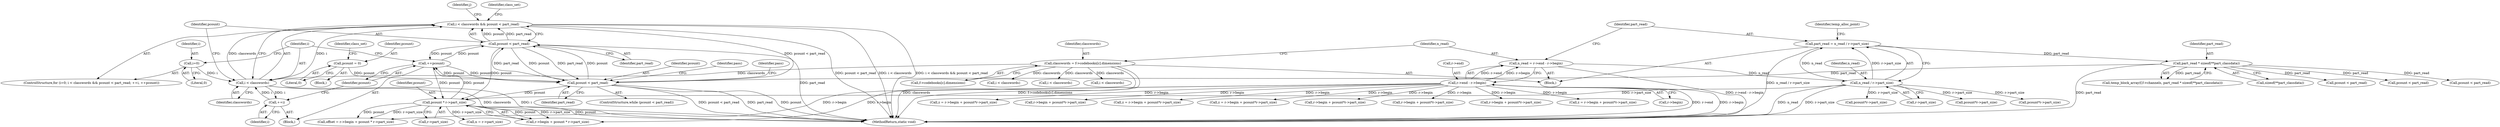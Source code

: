 digraph "0_stb_244d83bc3d859293f55812d48b3db168e581f6ab@API" {
"1000827" [label="(Call,i < classwords && pcount < part_read)"];
"1000828" [label="(Call,i < classwords)"];
"1000835" [label="(Call,++i)"];
"1000824" [label="(Call,i=0)"];
"1000134" [label="(Call,classwords = f->codebooks[c].dimensions)"];
"1000831" [label="(Call,pcount < part_read)"];
"1000837" [label="(Call,++pcount)"];
"1000894" [label="(Call,pcount * r->part_size)"];
"1000767" [label="(Call,pcount < part_read)"];
"1000759" [label="(Call,pcount = 0)"];
"1000176" [label="(Call,part_read * sizeof(**part_classdata))"];
"1000154" [label="(Call,part_read = n_read / r->part_size)"];
"1000156" [label="(Call,n_read / r->part_size)"];
"1000144" [label="(Call,n_read = r->end - r->begin)"];
"1000146" [label="(Call,r->end - r->begin)"];
"1000136" [label="(Call,f->codebooks[c].dimensions)"];
"1000150" [label="(Call,r->begin)"];
"1000653" [label="(Call,i < classwords)"];
"1000842" [label="(Identifier,j)"];
"1000329" [label="(Call,i < classwords)"];
"1000764" [label="(Identifier,class_set)"];
"1000836" [label="(Identifier,i)"];
"1000934" [label="(MethodReturn,static void)"];
"1000826" [label="(Literal,0)"];
"1000145" [label="(Identifier,n_read)"];
"1000271" [label="(Call,pcount*r->part_size)"];
"1000171" [label="(Call,temp_block_array(f,f->channels, part_read * sizeof(**part_classdata)))"];
"1000135" [label="(Identifier,classwords)"];
"1000176" [label="(Call,part_read * sizeof(**part_classdata))"];
"1000896" [label="(Call,r->part_size)"];
"1000823" [label="(ControlStructure,for (i=0; i < classwords && pcount < part_read; ++i, ++pcount))"];
"1000177" [label="(Identifier,part_read)"];
"1000761" [label="(Literal,0)"];
"1000766" [label="(ControlStructure,while (pcount < part_read))"];
"1000163" [label="(Identifier,temp_alloc_point)"];
"1000760" [label="(Identifier,pcount)"];
"1000890" [label="(Call,r->begin + pcount * r->part_size)"];
"1000154" [label="(Call,part_read = n_read / r->part_size)"];
"1000666" [label="(Call,z = r->begin + pcount*r->part_size)"];
"1000134" [label="(Call,classwords = f->codebooks[c].dimensions)"];
"1000158" [label="(Call,r->part_size)"];
"1000838" [label="(Identifier,pcount)"];
"1000668" [label="(Call,r->begin + pcount*r->part_size)"];
"1000895" [label="(Identifier,pcount)"];
"1000837" [label="(Call,++pcount)"];
"1000595" [label="(Call,pcount*r->part_size)"];
"1000825" [label="(Identifier,i)"];
"1000265" [label="(Call,z = r->begin + pcount*r->part_size)"];
"1000439" [label="(Call,pcount*r->part_size)"];
"1000155" [label="(Identifier,part_read)"];
"1000759" [label="(Call,pcount = 0)"];
"1000433" [label="(Call,z = r->begin + pcount*r->part_size)"];
"1000178" [label="(Call,sizeof(**part_classdata))"];
"1000147" [label="(Call,r->end)"];
"1000435" [label="(Call,r->begin + pcount*r->part_size)"];
"1000827" [label="(Call,i < classwords && pcount < part_read)"];
"1000768" [label="(Identifier,pcount)"];
"1000830" [label="(Identifier,classwords)"];
"1000835" [label="(Call,++i)"];
"1000828" [label="(Call,i < classwords)"];
"1000832" [label="(Identifier,pcount)"];
"1000900" [label="(Call,n = r->part_size)"];
"1000146" [label="(Call,r->end - r->begin)"];
"1000591" [label="(Call,r->begin + pcount*r->part_size)"];
"1000157" [label="(Identifier,n_read)"];
"1000829" [label="(Identifier,i)"];
"1000824" [label="(Call,i=0)"];
"1000833" [label="(Identifier,part_read)"];
"1000924" [label="(Identifier,class_set)"];
"1000260" [label="(Call,pcount < part_read)"];
"1000757" [label="(Block,)"];
"1000756" [label="(Identifier,pass)"];
"1000584" [label="(Call,pcount < part_read)"];
"1000493" [label="(Call,i < classwords)"];
"1000773" [label="(Identifier,pass)"];
"1000267" [label="(Call,r->begin + pcount*r->part_size)"];
"1000767" [label="(Call,pcount < part_read)"];
"1000769" [label="(Identifier,part_read)"];
"1000156" [label="(Call,n_read / r->part_size)"];
"1000428" [label="(Call,pcount < part_read)"];
"1000834" [label="(Block,)"];
"1000888" [label="(Call,offset = r->begin + pcount * r->part_size)"];
"1000831" [label="(Call,pcount < part_read)"];
"1000144" [label="(Call,n_read = r->end - r->begin)"];
"1000894" [label="(Call,pcount * r->part_size)"];
"1000107" [label="(Block,)"];
"1000589" [label="(Call,z = r->begin + pcount*r->part_size)"];
"1000827" -> "1000823"  [label="AST: "];
"1000827" -> "1000828"  [label="CFG: "];
"1000827" -> "1000831"  [label="CFG: "];
"1000828" -> "1000827"  [label="AST: "];
"1000831" -> "1000827"  [label="AST: "];
"1000842" -> "1000827"  [label="CFG: "];
"1000924" -> "1000827"  [label="CFG: "];
"1000827" -> "1000934"  [label="DDG: i < classwords && pcount < part_read"];
"1000827" -> "1000934"  [label="DDG: i < classwords"];
"1000827" -> "1000934"  [label="DDG: pcount < part_read"];
"1000828" -> "1000827"  [label="DDG: i"];
"1000828" -> "1000827"  [label="DDG: classwords"];
"1000831" -> "1000827"  [label="DDG: pcount"];
"1000831" -> "1000827"  [label="DDG: part_read"];
"1000767" -> "1000827"  [label="DDG: pcount < part_read"];
"1000828" -> "1000830"  [label="CFG: "];
"1000829" -> "1000828"  [label="AST: "];
"1000830" -> "1000828"  [label="AST: "];
"1000832" -> "1000828"  [label="CFG: "];
"1000828" -> "1000934"  [label="DDG: i"];
"1000828" -> "1000934"  [label="DDG: classwords"];
"1000835" -> "1000828"  [label="DDG: i"];
"1000824" -> "1000828"  [label="DDG: i"];
"1000134" -> "1000828"  [label="DDG: classwords"];
"1000828" -> "1000835"  [label="DDG: i"];
"1000835" -> "1000834"  [label="AST: "];
"1000835" -> "1000836"  [label="CFG: "];
"1000836" -> "1000835"  [label="AST: "];
"1000838" -> "1000835"  [label="CFG: "];
"1000824" -> "1000823"  [label="AST: "];
"1000824" -> "1000826"  [label="CFG: "];
"1000825" -> "1000824"  [label="AST: "];
"1000826" -> "1000824"  [label="AST: "];
"1000829" -> "1000824"  [label="CFG: "];
"1000134" -> "1000107"  [label="AST: "];
"1000134" -> "1000136"  [label="CFG: "];
"1000135" -> "1000134"  [label="AST: "];
"1000136" -> "1000134"  [label="AST: "];
"1000145" -> "1000134"  [label="CFG: "];
"1000134" -> "1000934"  [label="DDG: classwords"];
"1000134" -> "1000934"  [label="DDG: f->codebooks[c].dimensions"];
"1000134" -> "1000329"  [label="DDG: classwords"];
"1000134" -> "1000493"  [label="DDG: classwords"];
"1000134" -> "1000653"  [label="DDG: classwords"];
"1000831" -> "1000833"  [label="CFG: "];
"1000832" -> "1000831"  [label="AST: "];
"1000833" -> "1000831"  [label="AST: "];
"1000831" -> "1000934"  [label="DDG: part_read"];
"1000831" -> "1000767"  [label="DDG: pcount"];
"1000831" -> "1000767"  [label="DDG: part_read"];
"1000837" -> "1000831"  [label="DDG: pcount"];
"1000767" -> "1000831"  [label="DDG: pcount"];
"1000767" -> "1000831"  [label="DDG: part_read"];
"1000831" -> "1000837"  [label="DDG: pcount"];
"1000831" -> "1000894"  [label="DDG: pcount"];
"1000837" -> "1000834"  [label="AST: "];
"1000837" -> "1000838"  [label="CFG: "];
"1000838" -> "1000837"  [label="AST: "];
"1000829" -> "1000837"  [label="CFG: "];
"1000837" -> "1000767"  [label="DDG: pcount"];
"1000894" -> "1000837"  [label="DDG: pcount"];
"1000767" -> "1000837"  [label="DDG: pcount"];
"1000837" -> "1000894"  [label="DDG: pcount"];
"1000894" -> "1000890"  [label="AST: "];
"1000894" -> "1000896"  [label="CFG: "];
"1000895" -> "1000894"  [label="AST: "];
"1000896" -> "1000894"  [label="AST: "];
"1000890" -> "1000894"  [label="CFG: "];
"1000894" -> "1000934"  [label="DDG: pcount"];
"1000894" -> "1000888"  [label="DDG: pcount"];
"1000894" -> "1000888"  [label="DDG: r->part_size"];
"1000894" -> "1000890"  [label="DDG: pcount"];
"1000894" -> "1000890"  [label="DDG: r->part_size"];
"1000767" -> "1000894"  [label="DDG: pcount"];
"1000156" -> "1000894"  [label="DDG: r->part_size"];
"1000894" -> "1000900"  [label="DDG: r->part_size"];
"1000767" -> "1000766"  [label="AST: "];
"1000767" -> "1000769"  [label="CFG: "];
"1000768" -> "1000767"  [label="AST: "];
"1000769" -> "1000767"  [label="AST: "];
"1000773" -> "1000767"  [label="CFG: "];
"1000756" -> "1000767"  [label="CFG: "];
"1000767" -> "1000934"  [label="DDG: pcount < part_read"];
"1000767" -> "1000934"  [label="DDG: part_read"];
"1000767" -> "1000934"  [label="DDG: pcount"];
"1000759" -> "1000767"  [label="DDG: pcount"];
"1000176" -> "1000767"  [label="DDG: part_read"];
"1000759" -> "1000757"  [label="AST: "];
"1000759" -> "1000761"  [label="CFG: "];
"1000760" -> "1000759"  [label="AST: "];
"1000761" -> "1000759"  [label="AST: "];
"1000764" -> "1000759"  [label="CFG: "];
"1000176" -> "1000171"  [label="AST: "];
"1000176" -> "1000178"  [label="CFG: "];
"1000177" -> "1000176"  [label="AST: "];
"1000178" -> "1000176"  [label="AST: "];
"1000171" -> "1000176"  [label="CFG: "];
"1000176" -> "1000934"  [label="DDG: part_read"];
"1000176" -> "1000171"  [label="DDG: part_read"];
"1000154" -> "1000176"  [label="DDG: part_read"];
"1000176" -> "1000260"  [label="DDG: part_read"];
"1000176" -> "1000428"  [label="DDG: part_read"];
"1000176" -> "1000584"  [label="DDG: part_read"];
"1000154" -> "1000107"  [label="AST: "];
"1000154" -> "1000156"  [label="CFG: "];
"1000155" -> "1000154"  [label="AST: "];
"1000156" -> "1000154"  [label="AST: "];
"1000163" -> "1000154"  [label="CFG: "];
"1000154" -> "1000934"  [label="DDG: n_read / r->part_size"];
"1000156" -> "1000154"  [label="DDG: n_read"];
"1000156" -> "1000154"  [label="DDG: r->part_size"];
"1000156" -> "1000158"  [label="CFG: "];
"1000157" -> "1000156"  [label="AST: "];
"1000158" -> "1000156"  [label="AST: "];
"1000156" -> "1000934"  [label="DDG: n_read"];
"1000156" -> "1000934"  [label="DDG: r->part_size"];
"1000144" -> "1000156"  [label="DDG: n_read"];
"1000156" -> "1000271"  [label="DDG: r->part_size"];
"1000156" -> "1000439"  [label="DDG: r->part_size"];
"1000156" -> "1000595"  [label="DDG: r->part_size"];
"1000144" -> "1000107"  [label="AST: "];
"1000144" -> "1000146"  [label="CFG: "];
"1000145" -> "1000144"  [label="AST: "];
"1000146" -> "1000144"  [label="AST: "];
"1000155" -> "1000144"  [label="CFG: "];
"1000144" -> "1000934"  [label="DDG: r->end - r->begin"];
"1000146" -> "1000144"  [label="DDG: r->end"];
"1000146" -> "1000144"  [label="DDG: r->begin"];
"1000146" -> "1000150"  [label="CFG: "];
"1000147" -> "1000146"  [label="AST: "];
"1000150" -> "1000146"  [label="AST: "];
"1000146" -> "1000934"  [label="DDG: r->begin"];
"1000146" -> "1000934"  [label="DDG: r->end"];
"1000146" -> "1000265"  [label="DDG: r->begin"];
"1000146" -> "1000267"  [label="DDG: r->begin"];
"1000146" -> "1000433"  [label="DDG: r->begin"];
"1000146" -> "1000435"  [label="DDG: r->begin"];
"1000146" -> "1000589"  [label="DDG: r->begin"];
"1000146" -> "1000591"  [label="DDG: r->begin"];
"1000146" -> "1000666"  [label="DDG: r->begin"];
"1000146" -> "1000668"  [label="DDG: r->begin"];
"1000146" -> "1000888"  [label="DDG: r->begin"];
"1000146" -> "1000890"  [label="DDG: r->begin"];
}

